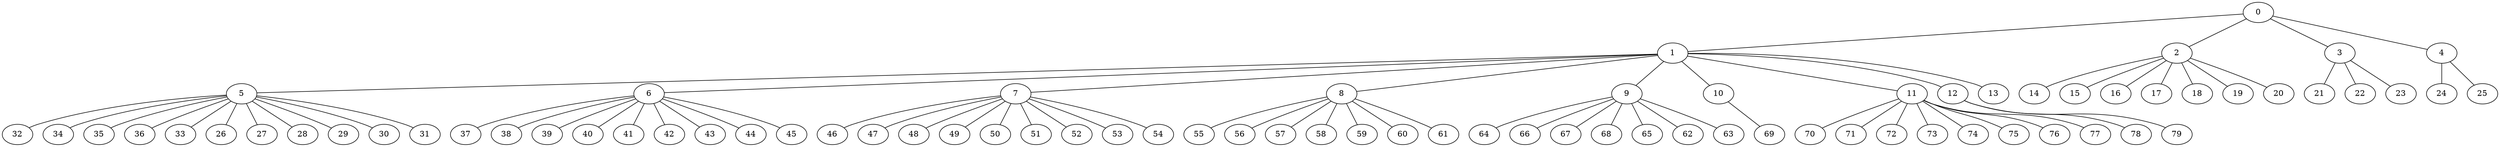 
graph graphname {
    0 -- 1
0 -- 2
0 -- 3
0 -- 4
1 -- 5
1 -- 6
1 -- 7
1 -- 8
1 -- 9
1 -- 10
1 -- 11
1 -- 12
1 -- 13
2 -- 14
2 -- 15
2 -- 16
2 -- 17
2 -- 18
2 -- 19
2 -- 20
3 -- 21
3 -- 22
3 -- 23
4 -- 24
4 -- 25
5 -- 32
5 -- 34
5 -- 35
5 -- 36
5 -- 33
5 -- 26
5 -- 27
5 -- 28
5 -- 29
5 -- 30
5 -- 31
6 -- 37
6 -- 38
6 -- 39
6 -- 40
6 -- 41
6 -- 42
6 -- 43
6 -- 44
6 -- 45
7 -- 46
7 -- 47
7 -- 48
7 -- 49
7 -- 50
7 -- 51
7 -- 52
7 -- 53
7 -- 54
8 -- 55
8 -- 56
8 -- 57
8 -- 58
8 -- 59
8 -- 60
8 -- 61
9 -- 64
9 -- 66
9 -- 67
9 -- 68
9 -- 65
9 -- 62
9 -- 63
10 -- 69
11 -- 70
11 -- 71
11 -- 72
11 -- 73
11 -- 74
11 -- 75
11 -- 76
11 -- 77
12 -- 78
12 -- 79

}
